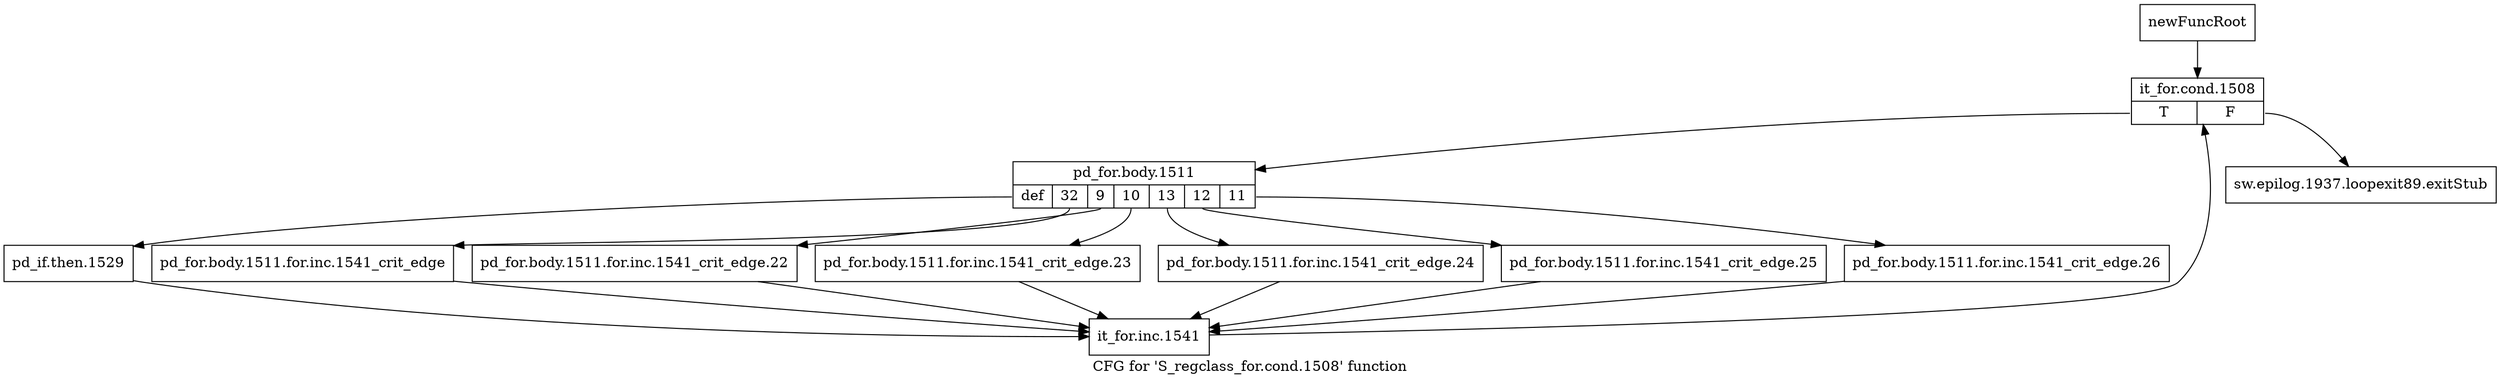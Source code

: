 digraph "CFG for 'S_regclass_for.cond.1508' function" {
	label="CFG for 'S_regclass_for.cond.1508' function";

	Node0x522e9b0 [shape=record,label="{newFuncRoot}"];
	Node0x522e9b0 -> Node0x522ea50;
	Node0x522ea00 [shape=record,label="{sw.epilog.1937.loopexit89.exitStub}"];
	Node0x522ea50 [shape=record,label="{it_for.cond.1508|{<s0>T|<s1>F}}"];
	Node0x522ea50:s0 -> Node0x522ef40;
	Node0x522ea50:s1 -> Node0x522ea00;
	Node0x522ef40 [shape=record,label="{pd_for.body.1511|{<s0>def|<s1>32|<s2>9|<s3>10|<s4>13|<s5>12|<s6>11}}"];
	Node0x522ef40:s0 -> Node0x522f170;
	Node0x522ef40:s1 -> Node0x522f120;
	Node0x522ef40:s2 -> Node0x522f0d0;
	Node0x522ef40:s3 -> Node0x522f080;
	Node0x522ef40:s4 -> Node0x522f030;
	Node0x522ef40:s5 -> Node0x522efe0;
	Node0x522ef40:s6 -> Node0x522ef90;
	Node0x522ef90 [shape=record,label="{pd_for.body.1511.for.inc.1541_crit_edge.26}"];
	Node0x522ef90 -> Node0x522f1c0;
	Node0x522efe0 [shape=record,label="{pd_for.body.1511.for.inc.1541_crit_edge.25}"];
	Node0x522efe0 -> Node0x522f1c0;
	Node0x522f030 [shape=record,label="{pd_for.body.1511.for.inc.1541_crit_edge.24}"];
	Node0x522f030 -> Node0x522f1c0;
	Node0x522f080 [shape=record,label="{pd_for.body.1511.for.inc.1541_crit_edge.23}"];
	Node0x522f080 -> Node0x522f1c0;
	Node0x522f0d0 [shape=record,label="{pd_for.body.1511.for.inc.1541_crit_edge.22}"];
	Node0x522f0d0 -> Node0x522f1c0;
	Node0x522f120 [shape=record,label="{pd_for.body.1511.for.inc.1541_crit_edge}"];
	Node0x522f120 -> Node0x522f1c0;
	Node0x522f170 [shape=record,label="{pd_if.then.1529}"];
	Node0x522f170 -> Node0x522f1c0;
	Node0x522f1c0 [shape=record,label="{it_for.inc.1541}"];
	Node0x522f1c0 -> Node0x522ea50;
}
